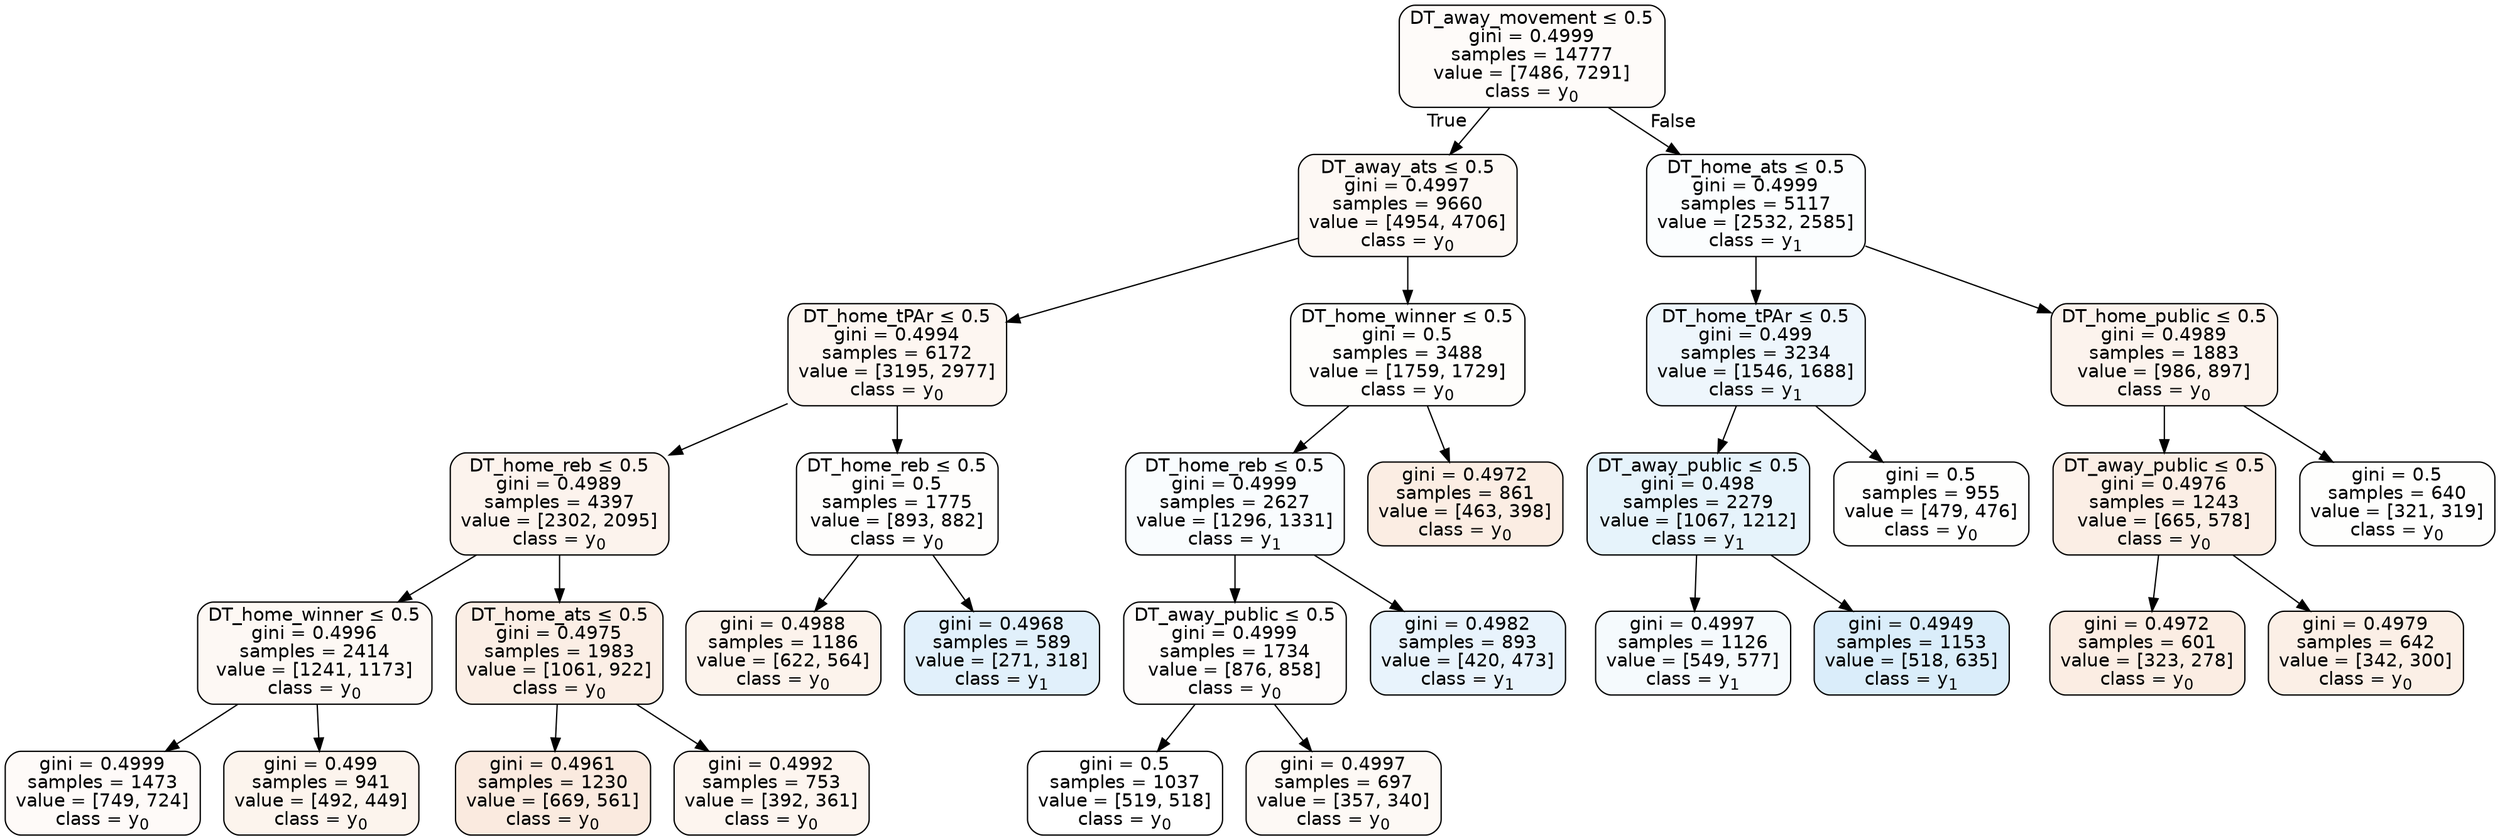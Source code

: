 digraph Tree {
node [shape=box, style="filled, rounded", color="black", fontname=helvetica] ;
edge [fontname=helvetica] ;
0 [label=<DT_away_movement &le; 0.5<br/>gini = 0.4999<br/>samples = 14777<br/>value = [7486, 7291]<br/>class = y<SUB>0</SUB>>, fillcolor="#e5813907"] ;
1 [label=<DT_away_ats &le; 0.5<br/>gini = 0.4997<br/>samples = 9660<br/>value = [4954, 4706]<br/>class = y<SUB>0</SUB>>, fillcolor="#e581390d"] ;
0 -> 1 [labeldistance=2.5, labelangle=45, headlabel="True"] ;
2 [label=<DT_home_tPAr &le; 0.5<br/>gini = 0.4994<br/>samples = 6172<br/>value = [3195, 2977]<br/>class = y<SUB>0</SUB>>, fillcolor="#e5813911"] ;
1 -> 2 ;
3 [label=<DT_home_reb &le; 0.5<br/>gini = 0.4989<br/>samples = 4397<br/>value = [2302, 2095]<br/>class = y<SUB>0</SUB>>, fillcolor="#e5813917"] ;
2 -> 3 ;
4 [label=<DT_home_winner &le; 0.5<br/>gini = 0.4996<br/>samples = 2414<br/>value = [1241, 1173]<br/>class = y<SUB>0</SUB>>, fillcolor="#e581390e"] ;
3 -> 4 ;
5 [label=<gini = 0.4999<br/>samples = 1473<br/>value = [749, 724]<br/>class = y<SUB>0</SUB>>, fillcolor="#e5813909"] ;
4 -> 5 ;
6 [label=<gini = 0.499<br/>samples = 941<br/>value = [492, 449]<br/>class = y<SUB>0</SUB>>, fillcolor="#e5813916"] ;
4 -> 6 ;
7 [label=<DT_home_ats &le; 0.5<br/>gini = 0.4975<br/>samples = 1983<br/>value = [1061, 922]<br/>class = y<SUB>0</SUB>>, fillcolor="#e5813921"] ;
3 -> 7 ;
8 [label=<gini = 0.4961<br/>samples = 1230<br/>value = [669, 561]<br/>class = y<SUB>0</SUB>>, fillcolor="#e5813929"] ;
7 -> 8 ;
9 [label=<gini = 0.4992<br/>samples = 753<br/>value = [392, 361]<br/>class = y<SUB>0</SUB>>, fillcolor="#e5813914"] ;
7 -> 9 ;
10 [label=<DT_home_reb &le; 0.5<br/>gini = 0.5<br/>samples = 1775<br/>value = [893, 882]<br/>class = y<SUB>0</SUB>>, fillcolor="#e5813903"] ;
2 -> 10 ;
11 [label=<gini = 0.4988<br/>samples = 1186<br/>value = [622, 564]<br/>class = y<SUB>0</SUB>>, fillcolor="#e5813918"] ;
10 -> 11 ;
12 [label=<gini = 0.4968<br/>samples = 589<br/>value = [271, 318]<br/>class = y<SUB>1</SUB>>, fillcolor="#399de526"] ;
10 -> 12 ;
13 [label=<DT_home_winner &le; 0.5<br/>gini = 0.5<br/>samples = 3488<br/>value = [1759, 1729]<br/>class = y<SUB>0</SUB>>, fillcolor="#e5813904"] ;
1 -> 13 ;
14 [label=<DT_home_reb &le; 0.5<br/>gini = 0.4999<br/>samples = 2627<br/>value = [1296, 1331]<br/>class = y<SUB>1</SUB>>, fillcolor="#399de507"] ;
13 -> 14 ;
15 [label=<DT_away_public &le; 0.5<br/>gini = 0.4999<br/>samples = 1734<br/>value = [876, 858]<br/>class = y<SUB>0</SUB>>, fillcolor="#e5813905"] ;
14 -> 15 ;
16 [label=<gini = 0.5<br/>samples = 1037<br/>value = [519, 518]<br/>class = y<SUB>0</SUB>>, fillcolor="#e5813900"] ;
15 -> 16 ;
17 [label=<gini = 0.4997<br/>samples = 697<br/>value = [357, 340]<br/>class = y<SUB>0</SUB>>, fillcolor="#e581390c"] ;
15 -> 17 ;
18 [label=<gini = 0.4982<br/>samples = 893<br/>value = [420, 473]<br/>class = y<SUB>1</SUB>>, fillcolor="#399de51d"] ;
14 -> 18 ;
19 [label=<gini = 0.4972<br/>samples = 861<br/>value = [463, 398]<br/>class = y<SUB>0</SUB>>, fillcolor="#e5813924"] ;
13 -> 19 ;
20 [label=<DT_home_ats &le; 0.5<br/>gini = 0.4999<br/>samples = 5117<br/>value = [2532, 2585]<br/>class = y<SUB>1</SUB>>, fillcolor="#399de505"] ;
0 -> 20 [labeldistance=2.5, labelangle=-45, headlabel="False"] ;
21 [label=<DT_home_tPAr &le; 0.5<br/>gini = 0.499<br/>samples = 3234<br/>value = [1546, 1688]<br/>class = y<SUB>1</SUB>>, fillcolor="#399de515"] ;
20 -> 21 ;
22 [label=<DT_away_public &le; 0.5<br/>gini = 0.498<br/>samples = 2279<br/>value = [1067, 1212]<br/>class = y<SUB>1</SUB>>, fillcolor="#399de51f"] ;
21 -> 22 ;
23 [label=<gini = 0.4997<br/>samples = 1126<br/>value = [549, 577]<br/>class = y<SUB>1</SUB>>, fillcolor="#399de50c"] ;
22 -> 23 ;
24 [label=<gini = 0.4949<br/>samples = 1153<br/>value = [518, 635]<br/>class = y<SUB>1</SUB>>, fillcolor="#399de52f"] ;
22 -> 24 ;
25 [label=<gini = 0.5<br/>samples = 955<br/>value = [479, 476]<br/>class = y<SUB>0</SUB>>, fillcolor="#e5813902"] ;
21 -> 25 ;
26 [label=<DT_home_public &le; 0.5<br/>gini = 0.4989<br/>samples = 1883<br/>value = [986, 897]<br/>class = y<SUB>0</SUB>>, fillcolor="#e5813917"] ;
20 -> 26 ;
27 [label=<DT_away_public &le; 0.5<br/>gini = 0.4976<br/>samples = 1243<br/>value = [665, 578]<br/>class = y<SUB>0</SUB>>, fillcolor="#e5813921"] ;
26 -> 27 ;
28 [label=<gini = 0.4972<br/>samples = 601<br/>value = [323, 278]<br/>class = y<SUB>0</SUB>>, fillcolor="#e5813924"] ;
27 -> 28 ;
29 [label=<gini = 0.4979<br/>samples = 642<br/>value = [342, 300]<br/>class = y<SUB>0</SUB>>, fillcolor="#e581391f"] ;
27 -> 29 ;
30 [label=<gini = 0.5<br/>samples = 640<br/>value = [321, 319]<br/>class = y<SUB>0</SUB>>, fillcolor="#e5813902"] ;
26 -> 30 ;
}
